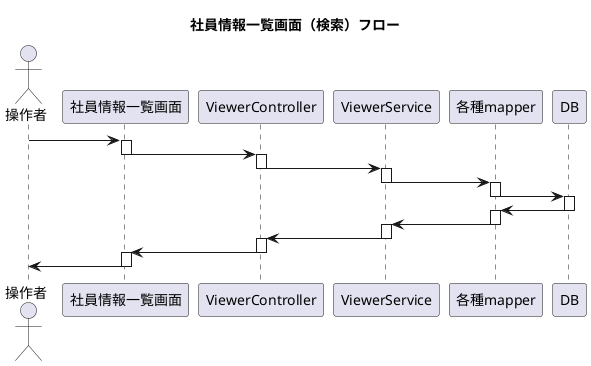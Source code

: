 @startuml
title 社員情報一覧画面（検索）フロー

Actor "操作者" as User

User -> 社員情報一覧画面

activate 社員情報一覧画面
社員情報一覧画面 -> ViewerController
deactivate 社員情報一覧画面

activate ViewerController
ViewerController -> ViewerService
deactivate ViewerController

activate ViewerService
ViewerService -> 各種mapper
deactivate ViewerService

activate 各種mapper
各種mapper -> DB
deactivate 各種mapper

activate DB
各種mapper <- DB
deactivate DB

activate 各種mapper
ViewerService <- 各種mapper
deactivate 各種mapper

activate ViewerService
ViewerController <- ViewerService
deactivate ViewerService

activate ViewerController
社員情報一覧画面 <- ViewerController
deactivate ViewerController

activate 社員情報一覧画面
User <- 社員情報一覧画面
deactivate 社員情報一覧画面

@enduml